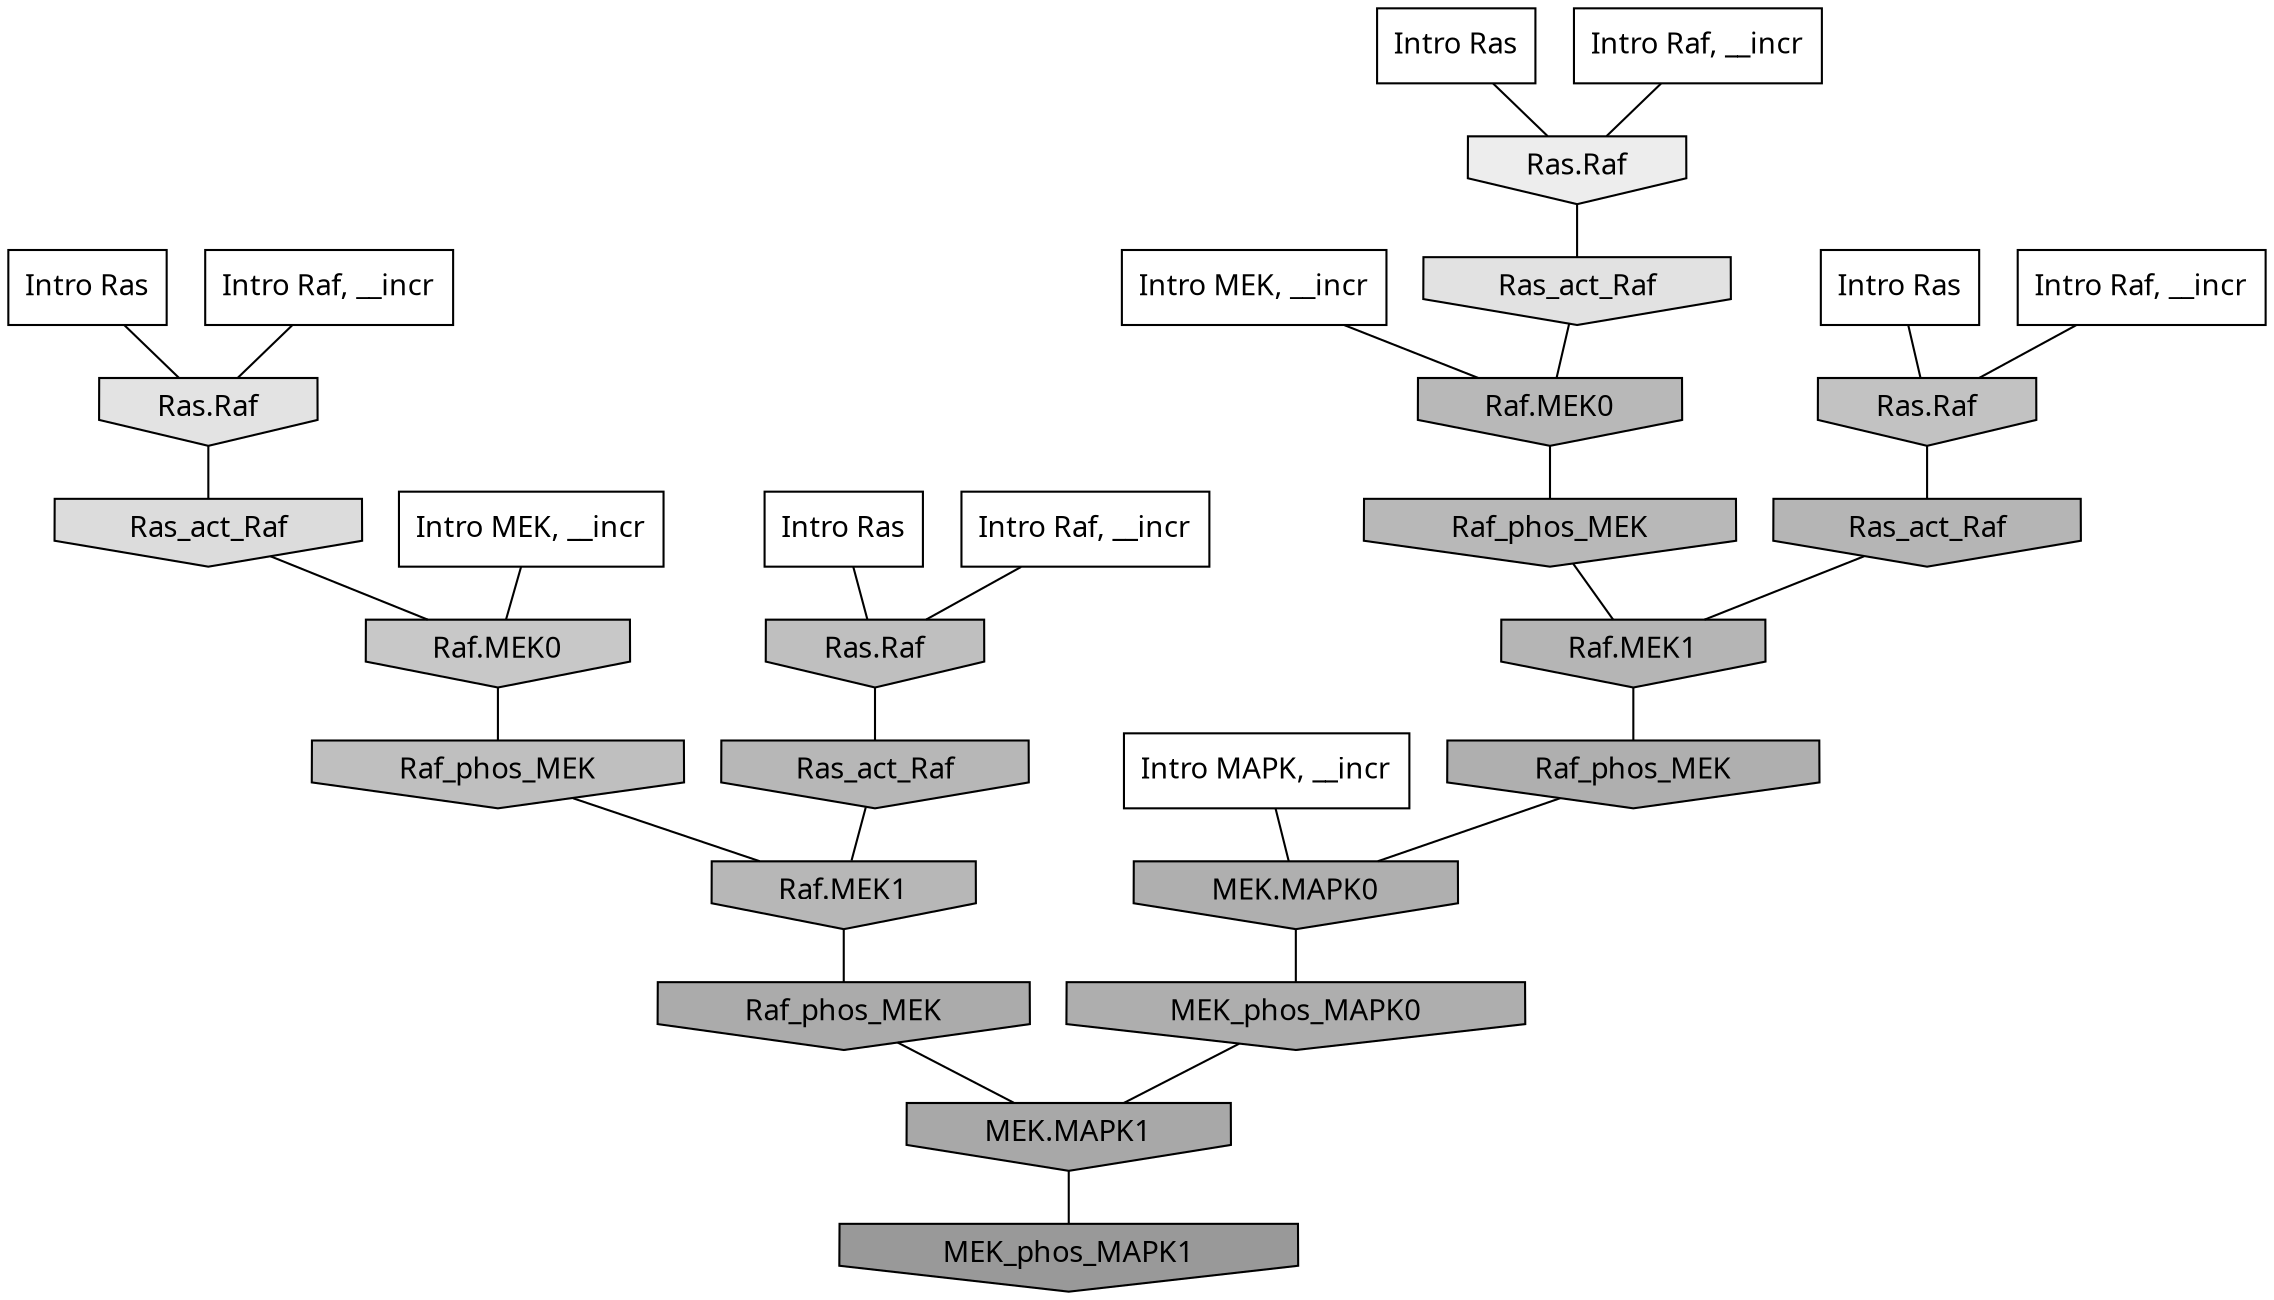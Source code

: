 digraph G{
  rankdir="TB";
  ranksep=0.30;
  node [fontname="CMU Serif"];
  edge [fontname="CMU Serif"];
  
  4 [label="Intro Ras", shape=rectangle, style=filled, fillcolor="0.000 0.000 1.000"]
  
  36 [label="Intro Ras", shape=rectangle, style=filled, fillcolor="0.000 0.000 1.000"]
  
  71 [label="Intro Ras", shape=rectangle, style=filled, fillcolor="0.000 0.000 1.000"]
  
  99 [label="Intro Ras", shape=rectangle, style=filled, fillcolor="0.000 0.000 1.000"]
  
  132 [label="Intro Raf, __incr", shape=rectangle, style=filled, fillcolor="0.000 0.000 1.000"]
  
  185 [label="Intro Raf, __incr", shape=rectangle, style=filled, fillcolor="0.000 0.000 1.000"]
  
  652 [label="Intro Raf, __incr", shape=rectangle, style=filled, fillcolor="0.000 0.000 1.000"]
  
  764 [label="Intro Raf, __incr", shape=rectangle, style=filled, fillcolor="0.000 0.000 1.000"]
  
  1747 [label="Intro MEK, __incr", shape=rectangle, style=filled, fillcolor="0.000 0.000 1.000"]
  
  1848 [label="Intro MEK, __incr", shape=rectangle, style=filled, fillcolor="0.000 0.000 1.000"]
  
  2435 [label="Intro MAPK, __incr", shape=rectangle, style=filled, fillcolor="0.000 0.000 1.000"]
  
  3921 [label="Ras.Raf", shape=invhouse, style=filled, fillcolor="0.000 0.000 0.928"]
  
  4497 [label="Ras.Raf", shape=invhouse, style=filled, fillcolor="0.000 0.000 0.889"]
  
  4558 [label="Ras_act_Raf", shape=invhouse, style=filled, fillcolor="0.000 0.000 0.884"]
  
  4935 [label="Ras_act_Raf", shape=invhouse, style=filled, fillcolor="0.000 0.000 0.860"]
  
  6275 [label="Raf.MEK0", shape=invhouse, style=filled, fillcolor="0.000 0.000 0.784"]
  
  6926 [label="Ras.Raf", shape=invhouse, style=filled, fillcolor="0.000 0.000 0.759"]
  
  7242 [label="Raf_phos_MEK", shape=invhouse, style=filled, fillcolor="0.000 0.000 0.748"]
  
  7256 [label="Ras.Raf", shape=invhouse, style=filled, fillcolor="0.000 0.000 0.747"]
  
  8103 [label="Raf.MEK0", shape=invhouse, style=filled, fillcolor="0.000 0.000 0.720"]
  
  8125 [label="Raf_phos_MEK", shape=invhouse, style=filled, fillcolor="0.000 0.000 0.719"]
  
  8267 [label="Ras_act_Raf", shape=invhouse, style=filled, fillcolor="0.000 0.000 0.715"]
  
  8269 [label="Raf.MEK1", shape=invhouse, style=filled, fillcolor="0.000 0.000 0.715"]
  
  8463 [label="Ras_act_Raf", shape=invhouse, style=filled, fillcolor="0.000 0.000 0.709"]
  
  8465 [label="Raf.MEK1", shape=invhouse, style=filled, fillcolor="0.000 0.000 0.709"]
  
  9312 [label="Raf_phos_MEK", shape=invhouse, style=filled, fillcolor="0.000 0.000 0.684"]
  
  9314 [label="MEK.MAPK0", shape=invhouse, style=filled, fillcolor="0.000 0.000 0.684"]
  
  9390 [label="MEK_phos_MAPK0", shape=invhouse, style=filled, fillcolor="0.000 0.000 0.682"]
  
  9979 [label="Raf_phos_MEK", shape=invhouse, style=filled, fillcolor="0.000 0.000 0.670"]
  
  10480 [label="MEK.MAPK1", shape=invhouse, style=filled, fillcolor="0.000 0.000 0.659"]
  
  13721 [label="MEK_phos_MAPK1", shape=invhouse, style=filled, fillcolor="0.000 0.000 0.600"]
  
  
  10480 -> 13721 [dir=none, color="0.000 0.000 0.000"] 
  9979 -> 10480 [dir=none, color="0.000 0.000 0.000"] 
  9390 -> 10480 [dir=none, color="0.000 0.000 0.000"] 
  9314 -> 9390 [dir=none, color="0.000 0.000 0.000"] 
  9312 -> 9314 [dir=none, color="0.000 0.000 0.000"] 
  8465 -> 9312 [dir=none, color="0.000 0.000 0.000"] 
  8463 -> 8465 [dir=none, color="0.000 0.000 0.000"] 
  8269 -> 9979 [dir=none, color="0.000 0.000 0.000"] 
  8267 -> 8269 [dir=none, color="0.000 0.000 0.000"] 
  8125 -> 8465 [dir=none, color="0.000 0.000 0.000"] 
  8103 -> 8125 [dir=none, color="0.000 0.000 0.000"] 
  7256 -> 8267 [dir=none, color="0.000 0.000 0.000"] 
  7242 -> 8269 [dir=none, color="0.000 0.000 0.000"] 
  6926 -> 8463 [dir=none, color="0.000 0.000 0.000"] 
  6275 -> 7242 [dir=none, color="0.000 0.000 0.000"] 
  4935 -> 6275 [dir=none, color="0.000 0.000 0.000"] 
  4558 -> 8103 [dir=none, color="0.000 0.000 0.000"] 
  4497 -> 4935 [dir=none, color="0.000 0.000 0.000"] 
  3921 -> 4558 [dir=none, color="0.000 0.000 0.000"] 
  2435 -> 9314 [dir=none, color="0.000 0.000 0.000"] 
  1848 -> 6275 [dir=none, color="0.000 0.000 0.000"] 
  1747 -> 8103 [dir=none, color="0.000 0.000 0.000"] 
  764 -> 6926 [dir=none, color="0.000 0.000 0.000"] 
  652 -> 3921 [dir=none, color="0.000 0.000 0.000"] 
  185 -> 7256 [dir=none, color="0.000 0.000 0.000"] 
  132 -> 4497 [dir=none, color="0.000 0.000 0.000"] 
  99 -> 3921 [dir=none, color="0.000 0.000 0.000"] 
  71 -> 7256 [dir=none, color="0.000 0.000 0.000"] 
  36 -> 6926 [dir=none, color="0.000 0.000 0.000"] 
  4 -> 4497 [dir=none, color="0.000 0.000 0.000"] 
  
  }
